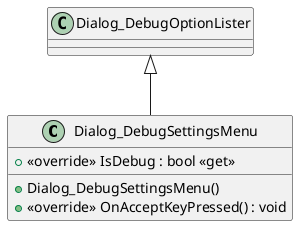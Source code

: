 @startuml
class Dialog_DebugSettingsMenu {
    + <<override>> IsDebug : bool <<get>>
    + Dialog_DebugSettingsMenu()
    + <<override>> OnAcceptKeyPressed() : void
}
Dialog_DebugOptionLister <|-- Dialog_DebugSettingsMenu
@enduml
